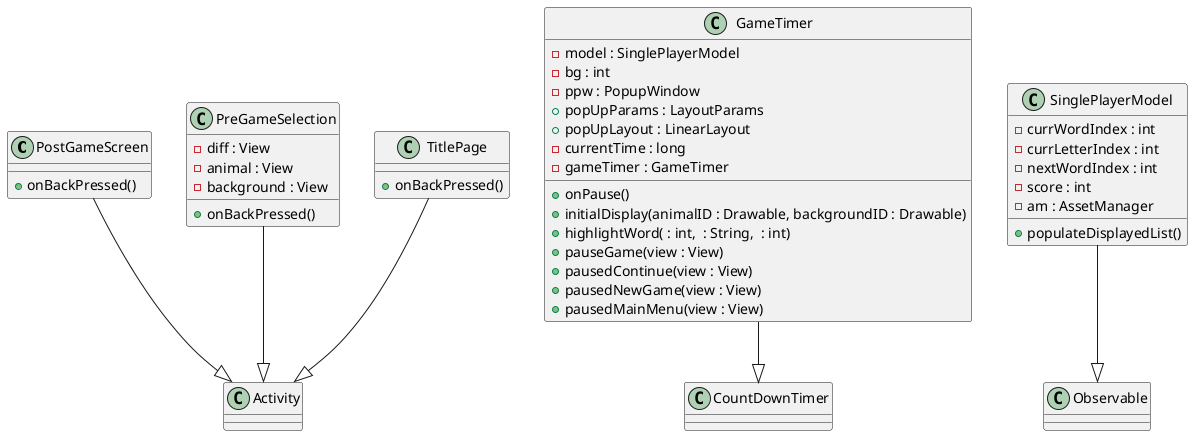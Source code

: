 @startuml
class PostGameScreen {
    +onBackPressed()
}
PostGameScreen --|> Activity

class PreGameSelection {
    -diff : View
    -animal : View
    -background : View
    +onBackPressed()
}
PreGameSelection --|> Activity

class GameTimer {
    -model : SinglePlayerModel
    -bg : int
    -ppw : PopupWindow
    +popUpParams : LayoutParams
    +popUpLayout : LinearLayout
    -currentTime : long
    -gameTimer : GameTimer
    +onPause()
    +initialDisplay(animalID : Drawable, backgroundID : Drawable)
    +highlightWord( : int,  : String,  : int)
    +pauseGame(view : View)
    +pausedContinue(view : View)
    +pausedNewGame(view : View)
    +pausedMainMenu(view : View)
}
GameTimer --|> CountDownTimer

class SinglePlayerModel {
    -currWordIndex : int
    -currLetterIndex : int
    -nextWordIndex : int
    -score : int
    -am : AssetManager
    +populateDisplayedList()
}
SinglePlayerModel --|> Observable

class TitlePage {
    +onBackPressed()
}
TitlePage --|> Activity

@enduml

